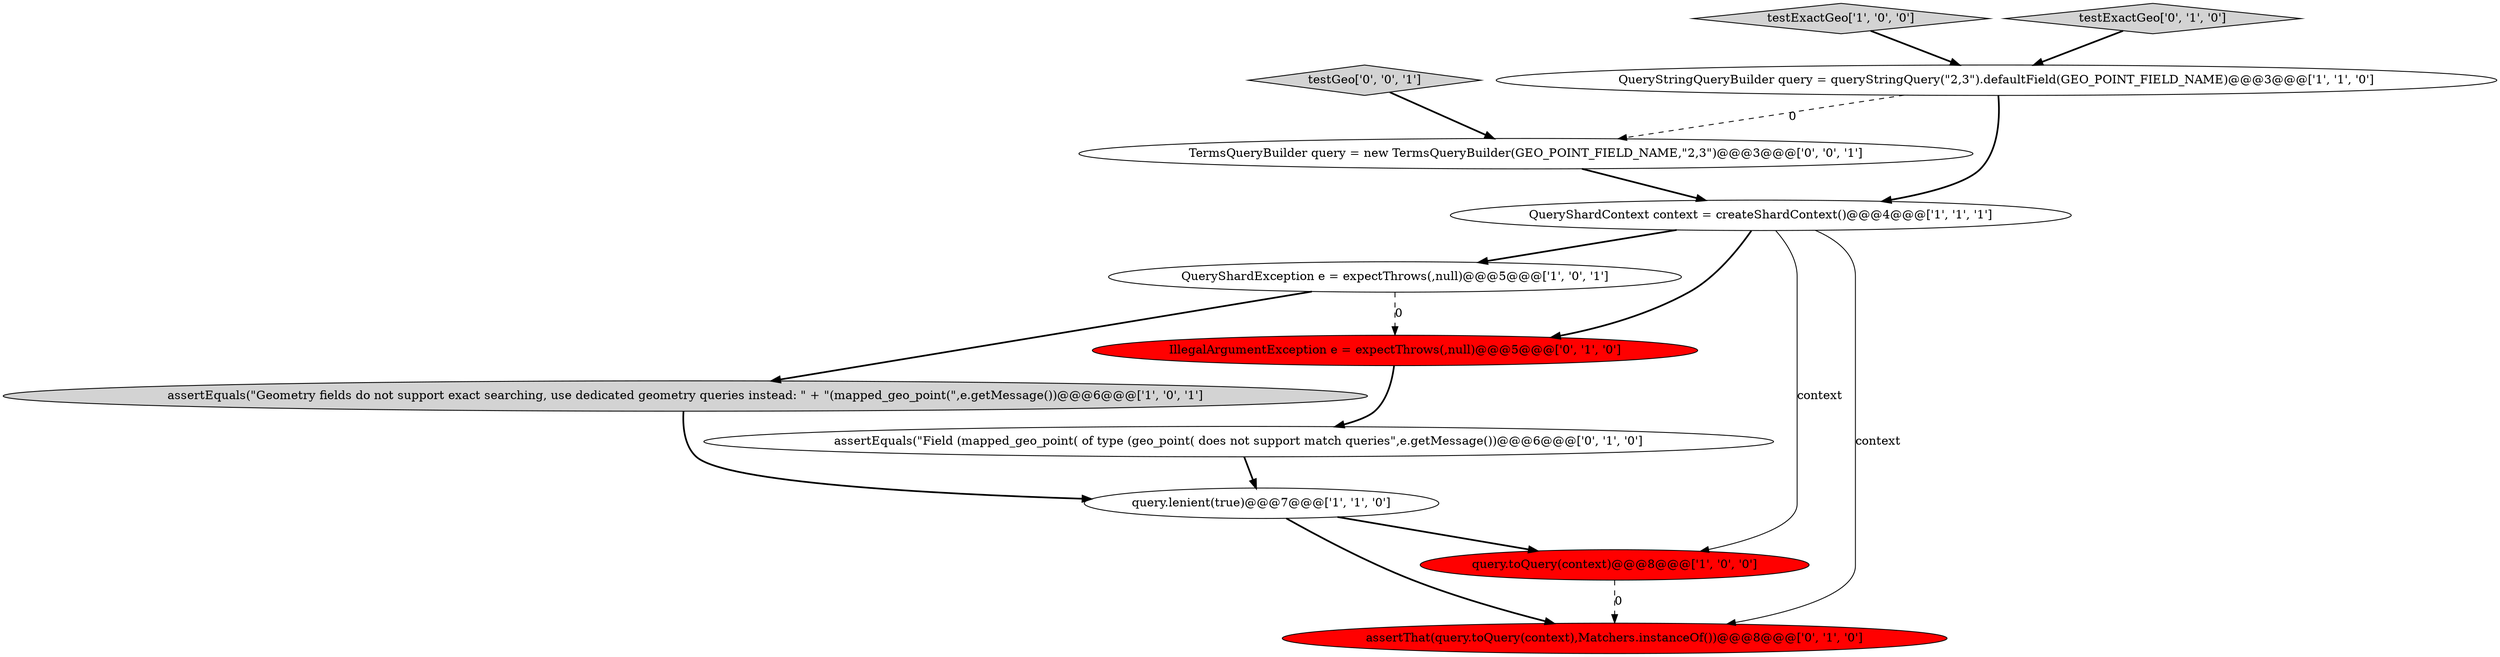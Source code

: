 digraph {
6 [style = filled, label = "QueryShardException e = expectThrows(,null)@@@5@@@['1', '0', '1']", fillcolor = white, shape = ellipse image = "AAA0AAABBB1BBB"];
5 [style = filled, label = "query.lenient(true)@@@7@@@['1', '1', '0']", fillcolor = white, shape = ellipse image = "AAA0AAABBB1BBB"];
0 [style = filled, label = "QueryShardContext context = createShardContext()@@@4@@@['1', '1', '1']", fillcolor = white, shape = ellipse image = "AAA0AAABBB1BBB"];
8 [style = filled, label = "assertEquals(\"Field (mapped_geo_point( of type (geo_point( does not support match queries\",e.getMessage())@@@6@@@['0', '1', '0']", fillcolor = white, shape = ellipse image = "AAA0AAABBB2BBB"];
9 [style = filled, label = "IllegalArgumentException e = expectThrows(,null)@@@5@@@['0', '1', '0']", fillcolor = red, shape = ellipse image = "AAA1AAABBB2BBB"];
12 [style = filled, label = "testGeo['0', '0', '1']", fillcolor = lightgray, shape = diamond image = "AAA0AAABBB3BBB"];
1 [style = filled, label = "testExactGeo['1', '0', '0']", fillcolor = lightgray, shape = diamond image = "AAA0AAABBB1BBB"];
11 [style = filled, label = "TermsQueryBuilder query = new TermsQueryBuilder(GEO_POINT_FIELD_NAME,\"2,3\")@@@3@@@['0', '0', '1']", fillcolor = white, shape = ellipse image = "AAA0AAABBB3BBB"];
10 [style = filled, label = "testExactGeo['0', '1', '0']", fillcolor = lightgray, shape = diamond image = "AAA0AAABBB2BBB"];
2 [style = filled, label = "QueryStringQueryBuilder query = queryStringQuery(\"2,3\").defaultField(GEO_POINT_FIELD_NAME)@@@3@@@['1', '1', '0']", fillcolor = white, shape = ellipse image = "AAA0AAABBB1BBB"];
3 [style = filled, label = "query.toQuery(context)@@@8@@@['1', '0', '0']", fillcolor = red, shape = ellipse image = "AAA1AAABBB1BBB"];
7 [style = filled, label = "assertThat(query.toQuery(context),Matchers.instanceOf())@@@8@@@['0', '1', '0']", fillcolor = red, shape = ellipse image = "AAA1AAABBB2BBB"];
4 [style = filled, label = "assertEquals(\"Geometry fields do not support exact searching, use dedicated geometry queries instead: \" + \"(mapped_geo_point(\",e.getMessage())@@@6@@@['1', '0', '1']", fillcolor = lightgray, shape = ellipse image = "AAA0AAABBB1BBB"];
5->3 [style = bold, label=""];
5->7 [style = bold, label=""];
6->4 [style = bold, label=""];
0->7 [style = solid, label="context"];
10->2 [style = bold, label=""];
1->2 [style = bold, label=""];
2->0 [style = bold, label=""];
0->9 [style = bold, label=""];
11->0 [style = bold, label=""];
0->3 [style = solid, label="context"];
2->11 [style = dashed, label="0"];
8->5 [style = bold, label=""];
9->8 [style = bold, label=""];
0->6 [style = bold, label=""];
4->5 [style = bold, label=""];
3->7 [style = dashed, label="0"];
6->9 [style = dashed, label="0"];
12->11 [style = bold, label=""];
}
